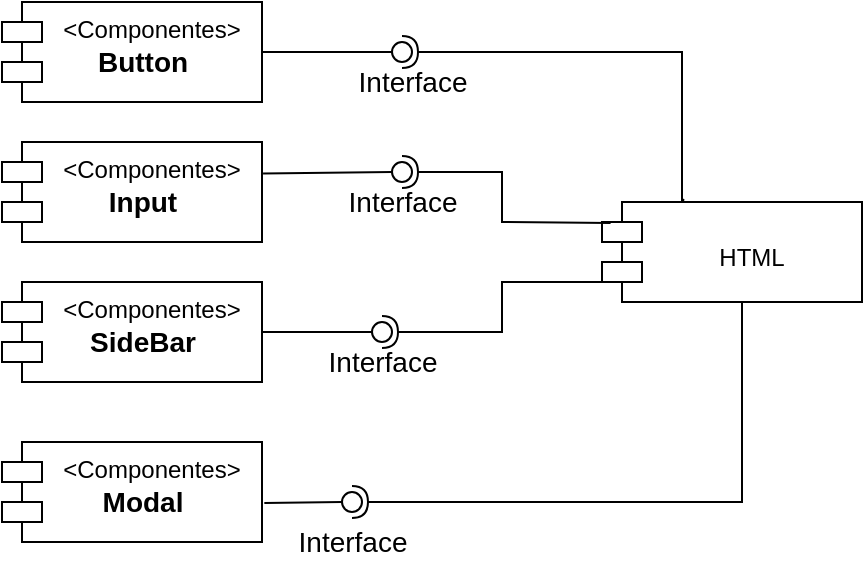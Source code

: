 <mxfile version="17.2.2" type="device"><diagram id="9TgcXCcSmcWbM75ciYKI" name="Page-1"><mxGraphModel dx="718" dy="402" grid="1" gridSize="10" guides="1" tooltips="1" connect="1" arrows="1" fold="1" page="1" pageScale="1" pageWidth="827" pageHeight="1169" math="0" shadow="0"><root><mxCell id="0"/><mxCell id="1" parent="0"/><mxCell id="b_wNqhha4EOCUdaKqDda-1" value="&lt;Componentes&gt;" style="shape=module;align=left;spacingLeft=20;align=center;verticalAlign=top;labelBorderColor=none;" vertex="1" parent="1"><mxGeometry x="280" y="160" width="130" height="50" as="geometry"/></mxCell><mxCell id="b_wNqhha4EOCUdaKqDda-2" value="Button" style="text;html=1;align=center;verticalAlign=middle;resizable=0;points=[];autosize=1;strokeColor=none;fillColor=none;fontStyle=1;fontSize=14;" vertex="1" parent="1"><mxGeometry x="320" y="180" width="60" height="20" as="geometry"/></mxCell><mxCell id="b_wNqhha4EOCUdaKqDda-3" value="&lt;Componentes&gt;" style="shape=module;align=left;spacingLeft=20;align=center;verticalAlign=top;labelBorderColor=none;" vertex="1" parent="1"><mxGeometry x="280" y="230" width="130" height="50" as="geometry"/></mxCell><mxCell id="b_wNqhha4EOCUdaKqDda-4" value="Input" style="text;html=1;align=center;verticalAlign=middle;resizable=0;points=[];autosize=1;strokeColor=none;fillColor=none;fontStyle=1;fontSize=14;" vertex="1" parent="1"><mxGeometry x="325" y="250" width="50" height="20" as="geometry"/></mxCell><mxCell id="b_wNqhha4EOCUdaKqDda-5" value="&lt;Componentes&gt;" style="shape=module;align=left;spacingLeft=20;align=center;verticalAlign=top;labelBorderColor=none;" vertex="1" parent="1"><mxGeometry x="280" y="300" width="130" height="50" as="geometry"/></mxCell><mxCell id="b_wNqhha4EOCUdaKqDda-6" value="SideBar" style="text;html=1;align=center;verticalAlign=middle;resizable=0;points=[];autosize=1;strokeColor=none;fillColor=none;fontStyle=1;fontSize=14;" vertex="1" parent="1"><mxGeometry x="315" y="320" width="70" height="20" as="geometry"/></mxCell><mxCell id="b_wNqhha4EOCUdaKqDda-7" value="&lt;Componentes&gt;" style="shape=module;align=left;spacingLeft=20;align=center;verticalAlign=top;labelBorderColor=none;" vertex="1" parent="1"><mxGeometry x="280" y="380" width="130" height="50" as="geometry"/></mxCell><mxCell id="b_wNqhha4EOCUdaKqDda-8" value="Modal" style="text;html=1;align=center;verticalAlign=middle;resizable=0;points=[];autosize=1;strokeColor=none;fillColor=none;fontStyle=1;fontSize=14;" vertex="1" parent="1"><mxGeometry x="320" y="400" width="60" height="20" as="geometry"/></mxCell><mxCell id="b_wNqhha4EOCUdaKqDda-9" value="" style="rounded=0;orthogonalLoop=1;jettySize=auto;html=1;endArrow=none;endFill=0;sketch=0;sourcePerimeterSpacing=0;targetPerimeterSpacing=0;fontSize=14;exitX=1;exitY=0.5;exitDx=0;exitDy=0;" edge="1" target="b_wNqhha4EOCUdaKqDda-11" parent="1" source="b_wNqhha4EOCUdaKqDda-1"><mxGeometry relative="1" as="geometry"><mxPoint x="460" y="185" as="sourcePoint"/></mxGeometry></mxCell><mxCell id="b_wNqhha4EOCUdaKqDda-10" value="" style="rounded=0;orthogonalLoop=1;jettySize=auto;html=1;endArrow=halfCircle;endFill=0;entryX=0.5;entryY=0.5;endSize=6;strokeWidth=1;sketch=0;fontSize=14;exitX=0.315;exitY=-0.029;exitDx=0;exitDy=0;exitPerimeter=0;" edge="1" target="b_wNqhha4EOCUdaKqDda-11" parent="1" source="b_wNqhha4EOCUdaKqDda-13"><mxGeometry relative="1" as="geometry"><mxPoint x="570" y="200" as="sourcePoint"/><Array as="points"><mxPoint x="620" y="260"/><mxPoint x="620" y="185"/></Array></mxGeometry></mxCell><mxCell id="b_wNqhha4EOCUdaKqDda-11" value="" style="ellipse;whiteSpace=wrap;html=1;align=center;aspect=fixed;resizable=0;points=[];outlineConnect=0;sketch=0;labelBorderColor=none;fontSize=14;" vertex="1" parent="1"><mxGeometry x="475" y="180" width="10" height="10" as="geometry"/></mxCell><mxCell id="b_wNqhha4EOCUdaKqDda-12" value="Interface" style="text;html=1;align=center;verticalAlign=middle;resizable=0;points=[];autosize=1;strokeColor=none;fillColor=none;fontSize=14;" vertex="1" parent="1"><mxGeometry x="450" y="190" width="70" height="20" as="geometry"/></mxCell><mxCell id="b_wNqhha4EOCUdaKqDda-13" value="&#10;HTML" style="shape=module;align=left;spacingLeft=20;align=center;verticalAlign=top;labelBorderColor=none;" vertex="1" parent="1"><mxGeometry x="580" y="260" width="130" height="50" as="geometry"/></mxCell><mxCell id="b_wNqhha4EOCUdaKqDda-19" value="" style="rounded=0;orthogonalLoop=1;jettySize=auto;html=1;endArrow=none;endFill=0;sketch=0;sourcePerimeterSpacing=0;targetPerimeterSpacing=0;fontSize=14;exitX=1.004;exitY=0.314;exitDx=0;exitDy=0;exitPerimeter=0;" edge="1" target="b_wNqhha4EOCUdaKqDda-21" parent="1" source="b_wNqhha4EOCUdaKqDda-3"><mxGeometry relative="1" as="geometry"><mxPoint x="460" y="245" as="sourcePoint"/></mxGeometry></mxCell><mxCell id="b_wNqhha4EOCUdaKqDda-20" value="" style="rounded=0;orthogonalLoop=1;jettySize=auto;html=1;endArrow=halfCircle;endFill=0;entryX=0.5;entryY=0.5;endSize=6;strokeWidth=1;sketch=0;fontSize=14;exitX=0.033;exitY=0.21;exitDx=0;exitDy=0;exitPerimeter=0;" edge="1" target="b_wNqhha4EOCUdaKqDda-21" parent="1" source="b_wNqhha4EOCUdaKqDda-13"><mxGeometry relative="1" as="geometry"><mxPoint x="570" y="270" as="sourcePoint"/><Array as="points"><mxPoint x="530" y="270"/><mxPoint x="530" y="245"/></Array></mxGeometry></mxCell><mxCell id="b_wNqhha4EOCUdaKqDda-21" value="" style="ellipse;whiteSpace=wrap;html=1;align=center;aspect=fixed;resizable=0;points=[];outlineConnect=0;sketch=0;labelBorderColor=none;fontSize=14;" vertex="1" parent="1"><mxGeometry x="475" y="240" width="10" height="10" as="geometry"/></mxCell><mxCell id="b_wNqhha4EOCUdaKqDda-22" value="Interface" style="text;html=1;align=center;verticalAlign=middle;resizable=0;points=[];autosize=1;strokeColor=none;fillColor=none;fontSize=14;" vertex="1" parent="1"><mxGeometry x="445" y="250" width="70" height="20" as="geometry"/></mxCell><mxCell id="b_wNqhha4EOCUdaKqDda-29" value="" style="rounded=0;orthogonalLoop=1;jettySize=auto;html=1;endArrow=none;endFill=0;sketch=0;sourcePerimeterSpacing=0;targetPerimeterSpacing=0;fontSize=14;" edge="1" target="b_wNqhha4EOCUdaKqDda-31" parent="1" source="b_wNqhha4EOCUdaKqDda-5"><mxGeometry relative="1" as="geometry"><mxPoint x="450" y="325" as="sourcePoint"/></mxGeometry></mxCell><mxCell id="b_wNqhha4EOCUdaKqDda-30" value="" style="rounded=0;orthogonalLoop=1;jettySize=auto;html=1;endArrow=halfCircle;endFill=0;entryX=0.5;entryY=0.5;endSize=6;strokeWidth=1;sketch=0;fontSize=14;" edge="1" target="b_wNqhha4EOCUdaKqDda-31" parent="1"><mxGeometry relative="1" as="geometry"><mxPoint x="583" y="300" as="sourcePoint"/><Array as="points"><mxPoint x="530" y="300"/><mxPoint x="530" y="325"/></Array></mxGeometry></mxCell><mxCell id="b_wNqhha4EOCUdaKqDda-31" value="" style="ellipse;whiteSpace=wrap;html=1;align=center;aspect=fixed;resizable=0;points=[];outlineConnect=0;sketch=0;labelBorderColor=none;fontSize=14;" vertex="1" parent="1"><mxGeometry x="465" y="320" width="10" height="10" as="geometry"/></mxCell><mxCell id="b_wNqhha4EOCUdaKqDda-32" value="Interface" style="text;html=1;align=center;verticalAlign=middle;resizable=0;points=[];autosize=1;strokeColor=none;fillColor=none;fontSize=14;" vertex="1" parent="1"><mxGeometry x="435" y="330" width="70" height="20" as="geometry"/></mxCell><mxCell id="b_wNqhha4EOCUdaKqDda-33" value="" style="rounded=0;orthogonalLoop=1;jettySize=auto;html=1;endArrow=none;endFill=0;sketch=0;sourcePerimeterSpacing=0;targetPerimeterSpacing=0;fontSize=14;exitX=1.009;exitY=0.61;exitDx=0;exitDy=0;exitPerimeter=0;" edge="1" target="b_wNqhha4EOCUdaKqDda-35" parent="1" source="b_wNqhha4EOCUdaKqDda-7"><mxGeometry relative="1" as="geometry"><mxPoint x="435" y="410" as="sourcePoint"/></mxGeometry></mxCell><mxCell id="b_wNqhha4EOCUdaKqDda-34" value="" style="rounded=0;orthogonalLoop=1;jettySize=auto;html=1;endArrow=halfCircle;endFill=0;entryX=0.5;entryY=0.5;endSize=6;strokeWidth=1;sketch=0;fontSize=14;" edge="1" target="b_wNqhha4EOCUdaKqDda-35" parent="1"><mxGeometry relative="1" as="geometry"><mxPoint x="650" y="310" as="sourcePoint"/><Array as="points"><mxPoint x="650" y="410"/></Array></mxGeometry></mxCell><mxCell id="b_wNqhha4EOCUdaKqDda-35" value="" style="ellipse;whiteSpace=wrap;html=1;align=center;aspect=fixed;resizable=0;points=[];outlineConnect=0;sketch=0;labelBorderColor=none;fontSize=14;" vertex="1" parent="1"><mxGeometry x="450" y="405" width="10" height="10" as="geometry"/></mxCell><mxCell id="b_wNqhha4EOCUdaKqDda-36" value="Interface" style="text;html=1;align=center;verticalAlign=middle;resizable=0;points=[];autosize=1;strokeColor=none;fillColor=none;fontSize=14;" vertex="1" parent="1"><mxGeometry x="420" y="420" width="70" height="20" as="geometry"/></mxCell></root></mxGraphModel></diagram></mxfile>